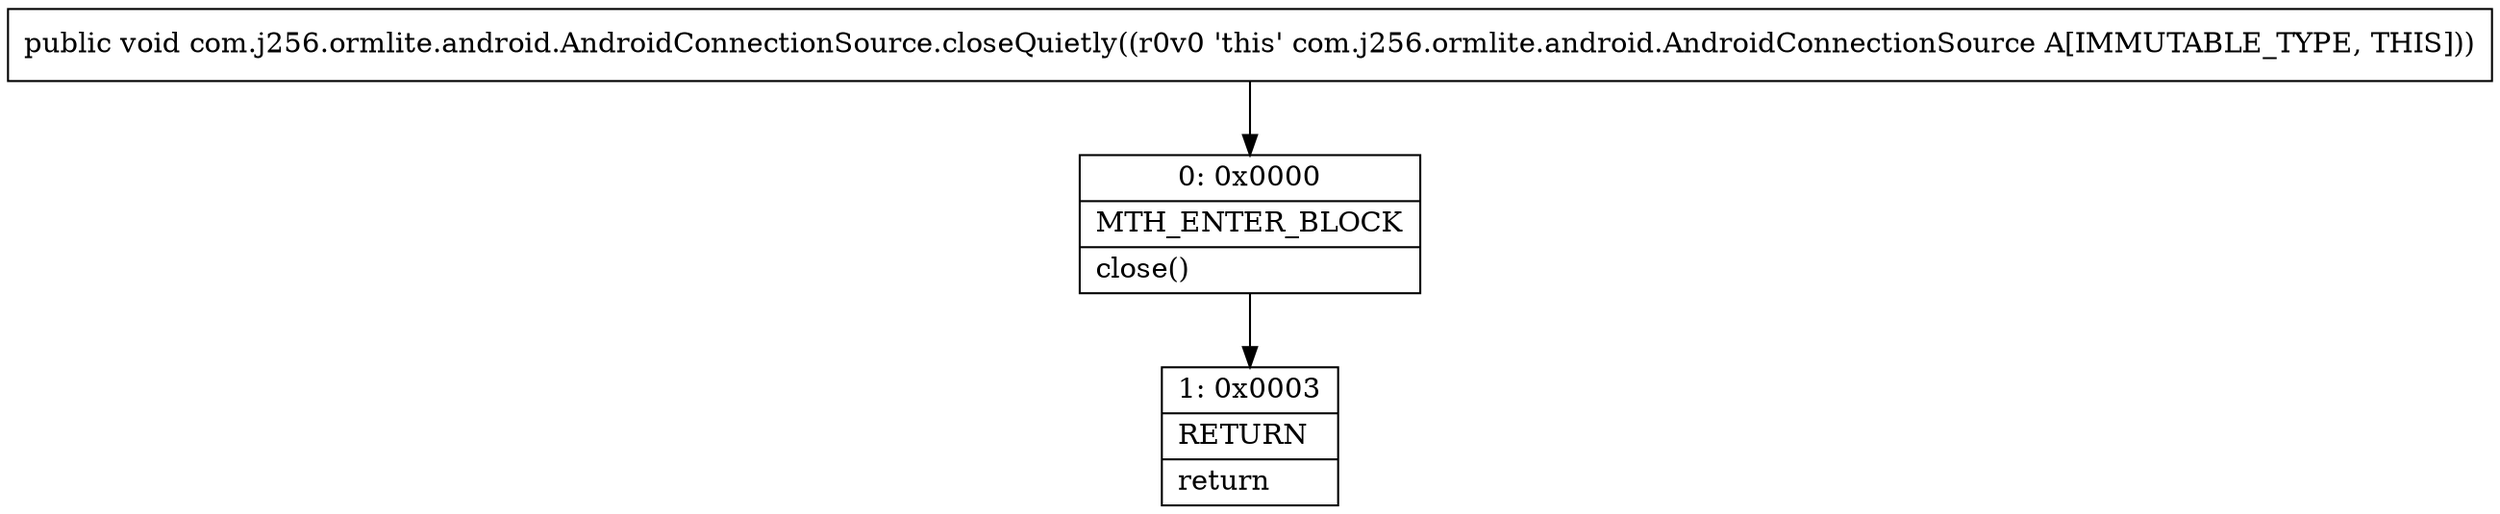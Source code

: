 digraph "CFG forcom.j256.ormlite.android.AndroidConnectionSource.closeQuietly()V" {
Node_0 [shape=record,label="{0\:\ 0x0000|MTH_ENTER_BLOCK\l|close()\l}"];
Node_1 [shape=record,label="{1\:\ 0x0003|RETURN\l|return\l}"];
MethodNode[shape=record,label="{public void com.j256.ormlite.android.AndroidConnectionSource.closeQuietly((r0v0 'this' com.j256.ormlite.android.AndroidConnectionSource A[IMMUTABLE_TYPE, THIS])) }"];
MethodNode -> Node_0;
Node_0 -> Node_1;
}

